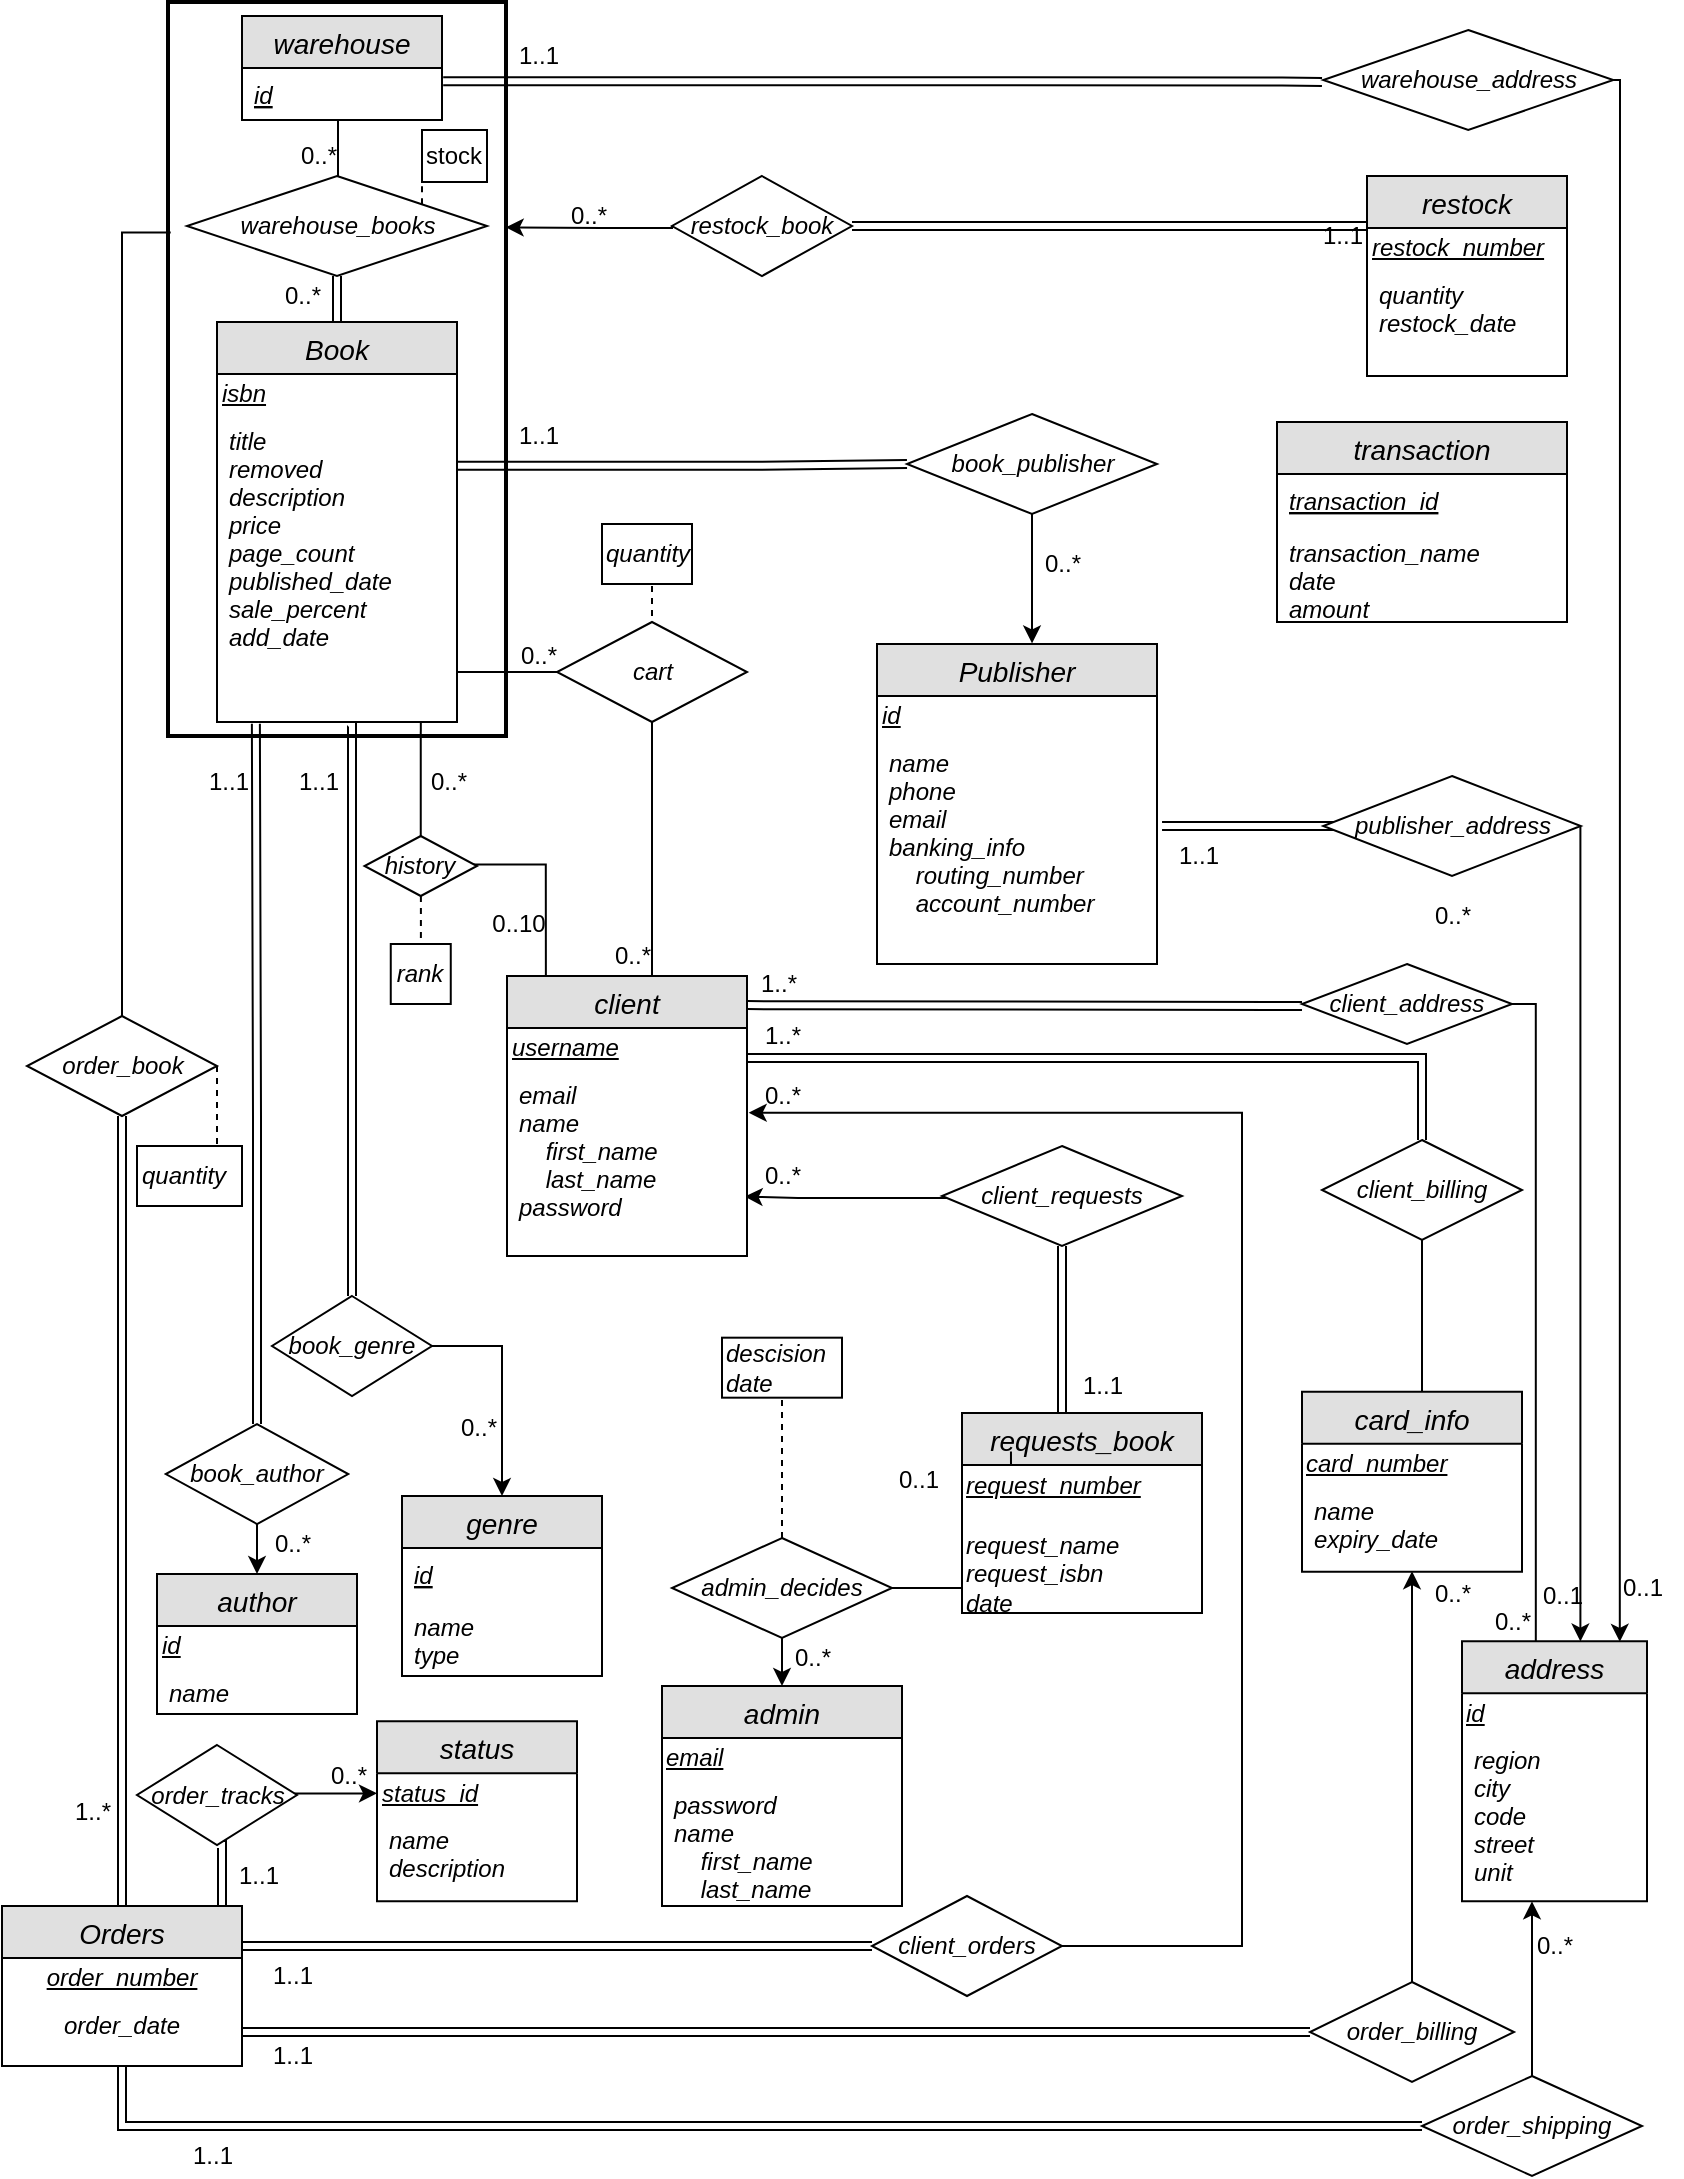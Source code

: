 <mxfile version="12.9.8" type="device"><diagram id="4tEYAnC1mhWH7zsCXLk8" name="Page-1"><mxGraphModel dx="1422" dy="846" grid="1" gridSize="10" guides="1" tooltips="1" connect="1" arrows="1" fold="1" page="1" pageScale="1" pageWidth="850" pageHeight="1100" math="0" shadow="0"><root><mxCell id="0"/><mxCell id="1" parent="0"/><mxCell id="rPPBEJHHaEu0MnuZ7By8-59" style="edgeStyle=orthogonalEdgeStyle;rounded=0;orthogonalLoop=1;jettySize=auto;html=1;entryX=0;entryY=0.5;entryDx=0;entryDy=0;shadow=0;endArrow=None;startArrow=none;startFill=0;exitX=0.998;exitY=0.726;exitDx=0;exitDy=0;exitPerimeter=0;" parent="1" source="v2aKceaVkKOtC62IMyCD-2" target="rPPBEJHHaEu0MnuZ7By8-20" edge="1"><mxGeometry relative="1" as="geometry"><Array as="points"><mxPoint x="237" y="338"/></Array><mxPoint x="370" y="436.667" as="sourcePoint"/></mxGeometry></mxCell><mxCell id="rPPBEJHHaEu0MnuZ7By8-68" style="edgeStyle=orthogonalEdgeStyle;rounded=0;orthogonalLoop=1;jettySize=auto;html=1;entryX=0.5;entryY=1;entryDx=0;entryDy=0;shadow=0;endArrow=none;endFill=0;startArrow=classic;startFill=1;shape=link;" parent="1" source="9rsnlHbPOscB6aK65YCK-6" target="RYP0K-q7R9ULcI_7iNCJ-14" edge="1"><mxGeometry relative="1" as="geometry"/></mxCell><mxCell id="rPPBEJHHaEu0MnuZ7By8-72" style="edgeStyle=orthogonalEdgeStyle;shape=link;rounded=0;orthogonalLoop=1;jettySize=auto;html=1;entryX=0;entryY=0.5;entryDx=0;entryDy=0;shadow=0;endArrow=none;endFill=0;" parent="1" source="9rsnlHbPOscB6aK65YCK-6" target="rPPBEJHHaEu0MnuZ7By8-10" edge="1"><mxGeometry relative="1" as="geometry"><Array as="points"><mxPoint x="70" y="1065"/></Array></mxGeometry></mxCell><mxCell id="Q7mye_ONgrPFWDCa4790-89" style="edgeStyle=orthogonalEdgeStyle;rounded=0;orthogonalLoop=1;jettySize=auto;html=1;entryX=0.5;entryY=1;entryDx=0;entryDy=0;endArrow=none;endFill=0;shape=link;" parent="1" source="9rsnlHbPOscB6aK65YCK-6" target="Q7mye_ONgrPFWDCa4790-88" edge="1"><mxGeometry relative="1" as="geometry"><Array as="points"><mxPoint x="120" y="955"/><mxPoint x="120" y="924"/></Array></mxGeometry></mxCell><mxCell id="lP71h2GVGlOUKlae6ANa-75" style="edgeStyle=orthogonalEdgeStyle;rounded=0;orthogonalLoop=1;jettySize=auto;html=1;endArrow=classic;endFill=1;entryX=0.5;entryY=0;entryDx=0;entryDy=0;exitX=1;exitY=0.5;exitDx=0;exitDy=0;" parent="1" source="9rsnlHbPOscB6aK65YCK-19" target="9rsnlHbPOscB6aK65YCK-10" edge="1"><mxGeometry relative="1" as="geometry"><mxPoint x="165.5" y="469.08" as="targetPoint"/></mxGeometry></mxCell><mxCell id="NMVztkpwi2GRev-6w3ck-94" style="edgeStyle=orthogonalEdgeStyle;shape=link;rounded=0;orthogonalLoop=1;jettySize=auto;html=1;startArrow=none;startFill=0;endArrow=classic;endFill=1;entryX=0.546;entryY=1.002;entryDx=0;entryDy=0;entryPerimeter=0;exitX=0.5;exitY=0;exitDx=0;exitDy=0;" parent="1" source="9rsnlHbPOscB6aK65YCK-19" target="v2aKceaVkKOtC62IMyCD-2" edge="1"><mxGeometry relative="1" as="geometry"><mxPoint x="450" y="660" as="targetPoint"/><Array as="points"><mxPoint x="185" y="363"/></Array></mxGeometry></mxCell><mxCell id="9rsnlHbPOscB6aK65YCK-19" value="&lt;span&gt;book_genre&lt;/span&gt;" style="rhombus;whiteSpace=wrap;html=1;fontStyle=2" parent="1" vertex="1"><mxGeometry x="145" y="650.0" width="80" height="50" as="geometry"/></mxCell><mxCell id="NMVztkpwi2GRev-6w3ck-42" style="edgeStyle=orthogonalEdgeStyle;rounded=0;orthogonalLoop=1;jettySize=auto;html=1;startArrow=none;startFill=0;endArrow=classic;endFill=1;exitX=0.5;exitY=1;exitDx=0;exitDy=0;entryX=0.551;entryY=-0.002;entryDx=0;entryDy=0;entryPerimeter=0;" parent="1" source="RYP0K-q7R9ULcI_7iNCJ-2" target="9rsnlHbPOscB6aK65YCK-12" edge="1"><mxGeometry relative="1" as="geometry"><mxPoint x="1279.768" y="244.907" as="sourcePoint"/><mxPoint x="1100" y="541" as="targetPoint"/><Array as="points"><mxPoint x="525" y="324"/></Array></mxGeometry></mxCell><mxCell id="RYP0K-q7R9ULcI_7iNCJ-2" value="&lt;span&gt;book_publisher&lt;/span&gt;" style="rhombus;whiteSpace=wrap;html=1;fontStyle=2" parent="1" vertex="1"><mxGeometry x="462.5" y="209" width="125" height="50" as="geometry"/></mxCell><mxCell id="NMVztkpwi2GRev-6w3ck-95" style="edgeStyle=orthogonalEdgeStyle;shape=link;rounded=0;orthogonalLoop=1;jettySize=auto;html=1;startArrow=none;startFill=0;endArrow=classic;endFill=1;exitX=0.5;exitY=0;exitDx=0;exitDy=0;entryX=0.162;entryY=1.006;entryDx=0;entryDy=0;entryPerimeter=0;" parent="1" source="RYP0K-q7R9ULcI_7iNCJ-5" target="v2aKceaVkKOtC62IMyCD-2" edge="1"><mxGeometry relative="1" as="geometry"><mxPoint x="137" y="420" as="targetPoint"/><Array as="points"><mxPoint x="137" y="560"/></Array></mxGeometry></mxCell><mxCell id="NMVztkpwi2GRev-6w3ck-96" style="edgeStyle=orthogonalEdgeStyle;rounded=0;orthogonalLoop=1;jettySize=auto;html=1;startArrow=none;startFill=0;endArrow=classic;endFill=1;exitX=0.5;exitY=1;exitDx=0;exitDy=0;" parent="1" source="RYP0K-q7R9ULcI_7iNCJ-5" target="VrsxJqO9G6tDZMLgXtTJ-1" edge="1"><mxGeometry relative="1" as="geometry"/></mxCell><mxCell id="RYP0K-q7R9ULcI_7iNCJ-5" value="&lt;span&gt;book_author&lt;br&gt;&lt;/span&gt;" style="rhombus;whiteSpace=wrap;html=1;fontStyle=2" parent="1" vertex="1"><mxGeometry x="91.88" y="714.01" width="91.25" height="50" as="geometry"/></mxCell><mxCell id="NMVztkpwi2GRev-6w3ck-53" style="edgeStyle=orthogonalEdgeStyle;shape=link;rounded=0;orthogonalLoop=1;jettySize=auto;html=1;startArrow=none;startFill=0;endArrow=none;endFill=0;entryX=1.018;entryY=0.395;entryDx=0;entryDy=0;entryPerimeter=0;" parent="1" target="9rsnlHbPOscB6aK65YCK-13" edge="1"><mxGeometry relative="1" as="geometry"><mxPoint x="1220" y="740" as="targetPoint"/><Array as="points"><mxPoint x="716" y="415"/><mxPoint x="716" y="415"/></Array><mxPoint x="716" y="415" as="sourcePoint"/></mxGeometry></mxCell><mxCell id="w4On6JbtdioA1L4YZITV-21" style="edgeStyle=orthogonalEdgeStyle;rounded=0;orthogonalLoop=1;jettySize=auto;html=1;entryX=0.64;entryY=0.001;entryDx=0;entryDy=0;entryPerimeter=0;" parent="1" source="RYP0K-q7R9ULcI_7iNCJ-12" target="9rsnlHbPOscB6aK65YCK-16" edge="1"><mxGeometry relative="1" as="geometry"><Array as="points"><mxPoint x="799" y="631"/></Array></mxGeometry></mxCell><mxCell id="RYP0K-q7R9ULcI_7iNCJ-12" value="&lt;span&gt;publisher_address&lt;/span&gt;" style="rhombus;whiteSpace=wrap;html=1;fontStyle=2" parent="1" vertex="1"><mxGeometry x="670.63" y="390" width="128.75" height="50" as="geometry"/></mxCell><mxCell id="rPPBEJHHaEu0MnuZ7By8-65" style="edgeStyle=orthogonalEdgeStyle;rounded=0;orthogonalLoop=1;jettySize=auto;html=1;entryX=0;entryY=0.5;entryDx=0;entryDy=0;shadow=0;endArrow=none;endFill=0;dashed=1;exitX=1;exitY=0.5;exitDx=0;exitDy=0;" parent="1" source="RYP0K-q7R9ULcI_7iNCJ-14" target="RYP0K-q7R9ULcI_7iNCJ-17" edge="1"><mxGeometry relative="1" as="geometry"><Array as="points"><mxPoint x="117" y="584"/><mxPoint x="117" y="615"/></Array></mxGeometry></mxCell><mxCell id="lP71h2GVGlOUKlae6ANa-91" style="edgeStyle=orthogonalEdgeStyle;rounded=0;orthogonalLoop=1;jettySize=auto;html=1;startArrow=none;startFill=0;endArrow=none;endFill=0;entryX=0.008;entryY=0.314;entryDx=0;entryDy=0;entryPerimeter=0;" parent="1" source="RYP0K-q7R9ULcI_7iNCJ-14" target="NMVztkpwi2GRev-6w3ck-102" edge="1"><mxGeometry relative="1" as="geometry"><mxPoint x="562" y="165" as="targetPoint"/><Array as="points"><mxPoint x="70" y="118"/></Array></mxGeometry></mxCell><mxCell id="RYP0K-q7R9ULcI_7iNCJ-14" value="order_book" style="rhombus;whiteSpace=wrap;html=1;fontStyle=2" parent="1" vertex="1"><mxGeometry x="22.5" y="510" width="95" height="50" as="geometry"/></mxCell><mxCell id="RYP0K-q7R9ULcI_7iNCJ-17" value="&lt;i&gt;quantity&lt;/i&gt;" style="rounded=0;whiteSpace=wrap;html=1;align=left;" parent="1" vertex="1"><mxGeometry x="77.5" y="575" width="52.5" height="30" as="geometry"/></mxCell><mxCell id="NMVztkpwi2GRev-6w3ck-77" style="edgeStyle=orthogonalEdgeStyle;rounded=0;orthogonalLoop=1;jettySize=auto;html=1;startArrow=none;startFill=0;endArrow=classic;endFill=1;exitX=1;exitY=0.5;exitDx=0;exitDy=0;entryX=1.007;entryY=0.238;entryDx=0;entryDy=0;entryPerimeter=0;" parent="1" source="RYP0K-q7R9ULcI_7iNCJ-19" target="9rsnlHbPOscB6aK65YCK-2" edge="1"><mxGeometry relative="1" as="geometry"><mxPoint x="820" y="950" as="targetPoint"/><Array as="points"><mxPoint x="630" y="975"/><mxPoint x="630" y="558"/></Array></mxGeometry></mxCell><mxCell id="RYP0K-q7R9ULcI_7iNCJ-19" value="client_orders" style="rhombus;whiteSpace=wrap;html=1;fontStyle=2" parent="1" vertex="1"><mxGeometry x="445" y="950" width="95" height="50" as="geometry"/></mxCell><mxCell id="NMVztkpwi2GRev-6w3ck-17" style="edgeStyle=orthogonalEdgeStyle;rounded=0;orthogonalLoop=1;jettySize=auto;html=1;startArrow=none;startFill=0;endArrow=none;endFill=0;" parent="1" source="RYP0K-q7R9ULcI_7iNCJ-36" target="lP71h2GVGlOUKlae6ANa-103" edge="1"><mxGeometry relative="1" as="geometry"><Array as="points"><mxPoint x="720" y="677"/><mxPoint x="720" y="677"/></Array></mxGeometry></mxCell><mxCell id="NMVztkpwi2GRev-6w3ck-71" style="edgeStyle=orthogonalEdgeStyle;shape=link;rounded=0;orthogonalLoop=1;jettySize=auto;html=1;startArrow=classic;startFill=1;endArrow=none;endFill=0;entryX=1;entryY=0.75;entryDx=0;entryDy=0;exitX=0.5;exitY=0;exitDx=0;exitDy=0;" parent="1" source="RYP0K-q7R9ULcI_7iNCJ-36" target="NMVztkpwi2GRev-6w3ck-10" edge="1"><mxGeometry relative="1" as="geometry"><mxPoint x="690" y="540" as="targetPoint"/><Array as="points"><mxPoint x="720" y="531"/></Array></mxGeometry></mxCell><mxCell id="RYP0K-q7R9ULcI_7iNCJ-36" value="client_billing" style="rhombus;whiteSpace=wrap;html=1;fontStyle=2" parent="1" vertex="1"><mxGeometry x="670" y="572" width="100" height="50" as="geometry"/></mxCell><mxCell id="NMVztkpwi2GRev-6w3ck-70" style="edgeStyle=orthogonalEdgeStyle;rounded=0;orthogonalLoop=1;jettySize=auto;html=1;entryX=1;entryY=0.104;entryDx=0;entryDy=0;startArrow=classic;startFill=1;endArrow=none;endFill=0;shape=link;entryPerimeter=0;" parent="1" target="9rsnlHbPOscB6aK65YCK-1" edge="1"><mxGeometry relative="1" as="geometry"><mxPoint x="900" y="763.67" as="targetPoint"/><mxPoint x="660" y="505" as="sourcePoint"/><Array as="points"><mxPoint x="660" y="505"/></Array></mxGeometry></mxCell><mxCell id="RYP0K-q7R9ULcI_7iNCJ-46" value="client_address" style="rhombus;whiteSpace=wrap;html=1;fontStyle=2" parent="1" vertex="1"><mxGeometry x="660" y="484" width="105" height="40" as="geometry"/></mxCell><mxCell id="NMVztkpwi2GRev-6w3ck-19" style="edgeStyle=orthogonalEdgeStyle;rounded=0;orthogonalLoop=1;jettySize=auto;html=1;entryX=0.5;entryY=0.995;entryDx=0;entryDy=0;entryPerimeter=0;startArrow=none;startFill=0;endArrow=classic;endFill=1;" parent="1" source="rPPBEJHHaEu0MnuZ7By8-5" target="lP71h2GVGlOUKlae6ANa-105" edge="1"><mxGeometry relative="1" as="geometry"><Array as="points"><mxPoint x="715" y="992"/></Array></mxGeometry></mxCell><mxCell id="rPPBEJHHaEu0MnuZ7By8-5" value="order_billing" style="rhombus;whiteSpace=wrap;html=1;fontStyle=2" parent="1" vertex="1"><mxGeometry x="664" y="993" width="102" height="50" as="geometry"/></mxCell><mxCell id="rPPBEJHHaEu0MnuZ7By8-75" style="edgeStyle=orthogonalEdgeStyle;rounded=0;orthogonalLoop=1;jettySize=auto;html=1;shadow=0;endArrow=classic;endFill=1;exitX=0.5;exitY=0;exitDx=0;exitDy=0;" parent="1" source="rPPBEJHHaEu0MnuZ7By8-10" target="9rsnlHbPOscB6aK65YCK-17" edge="1"><mxGeometry relative="1" as="geometry"><Array as="points"><mxPoint x="775" y="960"/><mxPoint x="775" y="960"/></Array></mxGeometry></mxCell><mxCell id="rPPBEJHHaEu0MnuZ7By8-10" value="order_shipping" style="rhombus;whiteSpace=wrap;html=1;fontStyle=2" parent="1" vertex="1"><mxGeometry x="720" y="1040" width="110" height="50" as="geometry"/></mxCell><mxCell id="rPPBEJHHaEu0MnuZ7By8-60" style="edgeStyle=orthogonalEdgeStyle;rounded=0;orthogonalLoop=1;jettySize=auto;html=1;shadow=0;endArrow=None;dashed=1;exitX=0.96;exitY=0.506;exitDx=0;exitDy=0;exitPerimeter=0;" parent="1" source="rPPBEJHHaEu0MnuZ7By8-20" target="rPPBEJHHaEu0MnuZ7By8-22" edge="1"><mxGeometry relative="1" as="geometry"><mxPoint x="650.5" y="346" as="targetPoint"/><Array as="points"><mxPoint x="335" y="338"/></Array></mxGeometry></mxCell><mxCell id="rPPBEJHHaEu0MnuZ7By8-61" style="edgeStyle=orthogonalEdgeStyle;rounded=0;orthogonalLoop=1;jettySize=auto;html=1;shadow=0;endArrow=none;endFill=0;exitX=0.5;exitY=0;exitDx=0;exitDy=0;entryX=0.5;entryY=0;entryDx=0;entryDy=0;" parent="1" source="rPPBEJHHaEu0MnuZ7By8-20" target="9rsnlHbPOscB6aK65YCK-1" edge="1"><mxGeometry relative="1" as="geometry"><mxPoint x="490" y="530" as="targetPoint"/><Array as="points"><mxPoint x="335" y="490"/></Array></mxGeometry></mxCell><mxCell id="rPPBEJHHaEu0MnuZ7By8-20" value="cart" style="rhombus;whiteSpace=wrap;html=1;fontStyle=2" parent="1" vertex="1"><mxGeometry x="287.5" y="313" width="95" height="50" as="geometry"/></mxCell><mxCell id="rPPBEJHHaEu0MnuZ7By8-22" value="&lt;i&gt;quantity&lt;/i&gt;" style="rounded=0;whiteSpace=wrap;html=1;align=left;" parent="1" vertex="1"><mxGeometry x="310" y="264" width="45" height="30" as="geometry"/></mxCell><mxCell id="rPPBEJHHaEu0MnuZ7By8-42" style="edgeStyle=orthogonalEdgeStyle;rounded=0;orthogonalLoop=1;jettySize=auto;html=1;shadow=0;shape=link;exitX=1.004;exitY=0.168;exitDx=0;exitDy=0;exitPerimeter=0;entryX=0;entryY=0.5;entryDx=0;entryDy=0;" parent="1" source="v2aKceaVkKOtC62IMyCD-2" target="RYP0K-q7R9ULcI_7iNCJ-2" edge="1"><mxGeometry relative="1" as="geometry"><Array as="points"><mxPoint x="386" y="235"/></Array><mxPoint x="720" y="300" as="sourcePoint"/><mxPoint x="523" y="250" as="targetPoint"/></mxGeometry></mxCell><mxCell id="rPPBEJHHaEu0MnuZ7By8-58" style="edgeStyle=orthogonalEdgeStyle;rounded=0;orthogonalLoop=1;jettySize=auto;html=1;entryX=1;entryY=0.5;entryDx=0;entryDy=0;shadow=0;endArrow=none;endFill=0;startArrow=none;startFill=0;exitX=0.399;exitY=0.006;exitDx=0;exitDy=0;exitPerimeter=0;" parent="1" source="9rsnlHbPOscB6aK65YCK-16" target="RYP0K-q7R9ULcI_7iNCJ-46" edge="1"><mxGeometry relative="1" as="geometry"><Array as="points"><mxPoint x="777" y="504"/></Array><mxPoint x="1310" y="820" as="sourcePoint"/></mxGeometry></mxCell><mxCell id="rPPBEJHHaEu0MnuZ7By8-70" style="edgeStyle=orthogonalEdgeStyle;shape=link;rounded=0;orthogonalLoop=1;jettySize=auto;html=1;entryX=0;entryY=0.5;entryDx=0;entryDy=0;shadow=0;endArrow=none;endFill=0;exitX=1;exitY=0.25;exitDx=0;exitDy=0;" parent="1" source="9rsnlHbPOscB6aK65YCK-6" target="RYP0K-q7R9ULcI_7iNCJ-19" edge="1"><mxGeometry relative="1" as="geometry"><Array as="points"/></mxGeometry></mxCell><mxCell id="Q7mye_ONgrPFWDCa4790-66" style="edgeStyle=orthogonalEdgeStyle;rounded=0;orthogonalLoop=1;jettySize=auto;html=1;endArrow=none;endFill=0;shape=link;entryX=0.5;entryY=0;entryDx=0;entryDy=0;" parent="1" source="Q7mye_ONgrPFWDCa4790-12" target="v2aKceaVkKOtC62IMyCD-1" edge="1"><mxGeometry relative="1" as="geometry"><mxPoint x="557.5" y="423" as="targetPoint"/></mxGeometry></mxCell><mxCell id="lP71h2GVGlOUKlae6ANa-136" style="edgeStyle=elbowEdgeStyle;rounded=0;orthogonalLoop=1;jettySize=auto;elbow=vertical;html=1;startArrow=none;startFill=0;endArrow=none;endFill=0;strokeColor=#000000;dashed=1;" parent="1" source="Q7mye_ONgrPFWDCa4790-12" target="Q7mye_ONgrPFWDCa4790-51" edge="1"><mxGeometry relative="1" as="geometry"><Array as="points"><mxPoint x="236" y="110"/></Array></mxGeometry></mxCell><mxCell id="NMVztkpwi2GRev-6w3ck-27" style="edgeStyle=orthogonalEdgeStyle;rounded=0;orthogonalLoop=1;jettySize=auto;html=1;startArrow=none;startFill=0;endArrow=none;endFill=0;" parent="1" source="Q7mye_ONgrPFWDCa4790-12" edge="1"><mxGeometry relative="1" as="geometry"><mxPoint x="178" y="80" as="targetPoint"/><Array as="points"><mxPoint x="178" y="50"/></Array></mxGeometry></mxCell><mxCell id="Q7mye_ONgrPFWDCa4790-12" value="&lt;span&gt;warehouse_books&lt;br&gt;&lt;/span&gt;" style="rhombus;whiteSpace=wrap;html=1;fontStyle=2" parent="1" vertex="1"><mxGeometry x="102.5" y="90" width="150" height="50" as="geometry"/></mxCell><mxCell id="Q7mye_ONgrPFWDCa4790-33" value="warehouse_address" style="rhombus;whiteSpace=wrap;html=1;fontStyle=2" parent="1" vertex="1"><mxGeometry x="670.63" y="17" width="145" height="50" as="geometry"/></mxCell><mxCell id="Q7mye_ONgrPFWDCa4790-62" style="edgeStyle=orthogonalEdgeStyle;rounded=0;orthogonalLoop=1;jettySize=auto;html=1;entryX=1;entryY=0.5;entryDx=0;entryDy=0;endArrow=classic;endFill=1;shape=link;exitX=1;exitY=0.5;exitDx=0;exitDy=0;" parent="1" edge="1"><mxGeometry relative="1" as="geometry"><mxPoint x="1380" y="-454" as="sourcePoint"/><Array as="points"><mxPoint x="1560" y="-454"/><mxPoint x="1560" y="-65"/></Array></mxGeometry></mxCell><mxCell id="Q7mye_ONgrPFWDCa4790-51" value="stock" style="rounded=0;whiteSpace=wrap;html=1;align=left;" parent="1" vertex="1"><mxGeometry x="220" y="67" width="32.5" height="26" as="geometry"/></mxCell><mxCell id="Q7mye_ONgrPFWDCa4790-90" style="edgeStyle=orthogonalEdgeStyle;rounded=0;orthogonalLoop=1;jettySize=auto;html=1;entryX=0;entryY=0.5;entryDx=0;entryDy=0;endArrow=classic;endFill=1;" parent="1" source="Q7mye_ONgrPFWDCa4790-88" target="Q7mye_ONgrPFWDCa4790-86" edge="1"><mxGeometry relative="1" as="geometry"><Array as="points"><mxPoint x="190" y="899"/></Array></mxGeometry></mxCell><mxCell id="Q7mye_ONgrPFWDCa4790-88" value="order_tracks" style="rhombus;whiteSpace=wrap;html=1;fontStyle=2" parent="1" vertex="1"><mxGeometry x="77.5" y="874.5" width="80" height="50" as="geometry"/></mxCell><mxCell id="NMVztkpwi2GRev-6w3ck-103" style="edgeStyle=orthogonalEdgeStyle;rounded=0;orthogonalLoop=1;jettySize=auto;html=1;entryX=0.999;entryY=0.307;entryDx=0;entryDy=0;entryPerimeter=0;startArrow=none;startFill=0;endArrow=classic;endFill=1;exitX=0;exitY=0.5;exitDx=0;exitDy=0;" parent="1" source="lP71h2GVGlOUKlae6ANa-64" target="NMVztkpwi2GRev-6w3ck-102" edge="1"><mxGeometry relative="1" as="geometry"><mxPoint x="790" y="150" as="sourcePoint"/><Array as="points"><mxPoint x="345" y="116"/><mxPoint x="310" y="116"/></Array></mxGeometry></mxCell><mxCell id="NMVztkpwi2GRev-6w3ck-104" style="edgeStyle=orthogonalEdgeStyle;rounded=0;orthogonalLoop=1;jettySize=auto;html=1;startArrow=none;startFill=0;endArrow=none;endFill=0;shape=link;exitX=1;exitY=0.5;exitDx=0;exitDy=0;" parent="1" source="lP71h2GVGlOUKlae6ANa-64" target="lP71h2GVGlOUKlae6ANa-66" edge="1"><mxGeometry relative="1" as="geometry"><Array as="points"><mxPoint x="742" y="115"/></Array></mxGeometry></mxCell><mxCell id="lP71h2GVGlOUKlae6ANa-64" value="restock_book" style="rhombus;whiteSpace=wrap;html=1;fontStyle=2" parent="1" vertex="1"><mxGeometry x="345" y="90" width="90" height="50" as="geometry"/></mxCell><mxCell id="9rsnlHbPOscB6aK65YCK-6" value="Orders" style="swimlane;fontStyle=2;childLayout=stackLayout;horizontal=1;startSize=26;fillColor=#e0e0e0;horizontalStack=0;resizeParent=1;resizeParentMax=0;resizeLast=0;collapsible=1;marginBottom=0;swimlaneFillColor=#ffffff;align=center;fontSize=14;" parent="1" vertex="1"><mxGeometry x="10" y="955" width="120" height="80" as="geometry"/></mxCell><mxCell id="RYP0K-q7R9ULcI_7iNCJ-29" value="&lt;br style=&quot;padding: 0px ; margin: 0px&quot;&gt;&lt;u&gt;&lt;i&gt;order_number&lt;/i&gt;&lt;/u&gt;&lt;div style=&quot;padding: 0px ; margin: 0px&quot;&gt;&lt;br style=&quot;padding: 0px ; margin: 0px ; font-style: italic ; white-space: nowrap&quot;&gt;&lt;/div&gt;" style="text;html=1;strokeColor=none;fillColor=none;align=center;verticalAlign=middle;whiteSpace=wrap;rounded=0;" parent="9rsnlHbPOscB6aK65YCK-6" vertex="1"><mxGeometry y="26" width="120" height="20" as="geometry"/></mxCell><mxCell id="9rsnlHbPOscB6aK65YCK-7" value="order_date" style="text;strokeColor=none;fillColor=none;spacingLeft=4;spacingRight=4;overflow=hidden;rotatable=0;points=[[0,0.5],[1,0.5]];portConstraint=eastwest;fontSize=12;fontStyle=2;align=center;" parent="9rsnlHbPOscB6aK65YCK-6" vertex="1"><mxGeometry y="46" width="120" height="34" as="geometry"/></mxCell><mxCell id="lP71h2GVGlOUKlae6ANa-124" style="edgeStyle=orthogonalEdgeStyle;rounded=0;orthogonalLoop=1;jettySize=auto;html=1;entryX=0.5;entryY=1;entryDx=0;entryDy=0;startArrow=none;startFill=0;endArrow=block;endFill=0;strokeColor=#000000;shape=link;" parent="1" target="lP71h2GVGlOUKlae6ANa-123" edge="1"><mxGeometry relative="1" as="geometry"><mxPoint x="540" y="709" as="sourcePoint"/><Array as="points"><mxPoint x="540" y="709"/></Array></mxGeometry></mxCell><mxCell id="lP71h2GVGlOUKlae6ANa-127" style="edgeStyle=orthogonalEdgeStyle;rounded=0;orthogonalLoop=1;jettySize=auto;html=1;entryX=1;entryY=0.5;entryDx=0;entryDy=0;startArrow=none;startFill=0;endArrow=none;endFill=0;strokeColor=#000000;exitX=0;exitY=0.25;exitDx=0;exitDy=0;" parent="1" source="lP71h2GVGlOUKlae6ANa-125" target="lP71h2GVGlOUKlae6ANa-126" edge="1"><mxGeometry relative="1" as="geometry"><Array as="points"><mxPoint x="530" y="757.5"/></Array></mxGeometry></mxCell><mxCell id="NMVztkpwi2GRev-6w3ck-72" style="edgeStyle=orthogonalEdgeStyle;rounded=0;orthogonalLoop=1;jettySize=auto;html=1;startArrow=none;startFill=0;endArrow=classic;endFill=1;entryX=0.99;entryY=0.684;entryDx=0;entryDy=0;entryPerimeter=0;" parent="1" source="lP71h2GVGlOUKlae6ANa-123" target="9rsnlHbPOscB6aK65YCK-2" edge="1"><mxGeometry relative="1" as="geometry"><Array as="points"><mxPoint x="408" y="601"/><mxPoint x="402" y="601"/></Array></mxGeometry></mxCell><mxCell id="lP71h2GVGlOUKlae6ANa-123" value="client_requests" style="rhombus;whiteSpace=wrap;html=1;fontStyle=2" parent="1" vertex="1"><mxGeometry x="480" y="575.0" width="120" height="50" as="geometry"/></mxCell><mxCell id="NMVztkpwi2GRev-6w3ck-87" style="edgeStyle=orthogonalEdgeStyle;rounded=0;orthogonalLoop=1;jettySize=auto;html=1;entryX=0.5;entryY=0;entryDx=0;entryDy=0;startArrow=none;startFill=0;endArrow=classic;endFill=1;exitX=0.5;exitY=1;exitDx=0;exitDy=0;" parent="1" source="lP71h2GVGlOUKlae6ANa-126" target="9rsnlHbPOscB6aK65YCK-3" edge="1"><mxGeometry relative="1" as="geometry"><Array as="points"><mxPoint x="400" y="830"/><mxPoint x="400" y="830"/></Array></mxGeometry></mxCell><mxCell id="IiSxk1Unz0Bt4KHwH3HY-20" style="edgeStyle=orthogonalEdgeStyle;rounded=0;orthogonalLoop=1;jettySize=auto;html=1;entryX=0.5;entryY=1;entryDx=0;entryDy=0;startArrow=none;startFill=0;endArrow=none;endFill=0;dashed=1;" parent="1" source="lP71h2GVGlOUKlae6ANa-126" target="grj-mW5nKAAnC-kiWJz0-1" edge="1"><mxGeometry relative="1" as="geometry"/></mxCell><mxCell id="lP71h2GVGlOUKlae6ANa-126" value="admin_decides" style="rhombus;whiteSpace=wrap;html=1;fontStyle=2" parent="1" vertex="1"><mxGeometry x="345" y="771" width="110" height="50" as="geometry"/></mxCell><mxCell id="NMVztkpwi2GRev-6w3ck-21" style="edgeStyle=orthogonalEdgeStyle;rounded=0;orthogonalLoop=1;jettySize=auto;html=1;startArrow=none;startFill=0;endArrow=classic;endFill=1;shape=link;entryX=0;entryY=0.5;entryDx=0;entryDy=0;" parent="1" source="9rsnlHbPOscB6aK65YCK-7" target="rPPBEJHHaEu0MnuZ7By8-5" edge="1"><mxGeometry relative="1" as="geometry"><Array as="points"/></mxGeometry></mxCell><mxCell id="NMVztkpwi2GRev-6w3ck-54" style="edgeStyle=orthogonalEdgeStyle;rounded=0;orthogonalLoop=1;jettySize=auto;html=1;entryX=1;entryY=0.5;entryDx=0;entryDy=0;startArrow=classic;startFill=1;endArrow=none;endFill=0;exitX=0.853;exitY=0.002;exitDx=0;exitDy=0;exitPerimeter=0;" parent="1" source="9rsnlHbPOscB6aK65YCK-16" target="Q7mye_ONgrPFWDCa4790-33" edge="1"><mxGeometry relative="1" as="geometry"><Array as="points"><mxPoint x="819" y="821"/><mxPoint x="819" y="269"/></Array><mxPoint x="940" y="800" as="sourcePoint"/></mxGeometry></mxCell><mxCell id="NMVztkpwi2GRev-6w3ck-93" style="edgeStyle=orthogonalEdgeStyle;rounded=0;orthogonalLoop=1;jettySize=auto;html=1;startArrow=none;startFill=0;endArrow=classic;endFill=1;shape=link;exitX=1.006;exitY=0.256;exitDx=0;exitDy=0;exitPerimeter=0;" parent="1" source="Q7mye_ONgrPFWDCa4790-5" edge="1"><mxGeometry relative="1" as="geometry"><Array as="points"><mxPoint x="650" y="43"/></Array><mxPoint x="770" y="80" as="sourcePoint"/><mxPoint x="670" y="43" as="targetPoint"/></mxGeometry></mxCell><mxCell id="grj-mW5nKAAnC-kiWJz0-1" value="&lt;i&gt;descision&lt;br&gt;date&lt;br&gt;&lt;/i&gt;" style="rounded=0;whiteSpace=wrap;html=1;align=left;" parent="1" vertex="1"><mxGeometry x="370" y="670.84" width="60" height="30" as="geometry"/></mxCell><mxCell id="9j8zhI7-3z2AtR_QhLwV-2" style="edgeStyle=orthogonalEdgeStyle;rounded=0;orthogonalLoop=1;jettySize=auto;html=1;shadow=0;endArrow=none;endFill=0;exitX=0.5;exitY=0;exitDx=0;exitDy=0;" parent="1" source="9j8zhI7-3z2AtR_QhLwV-3" edge="1"><mxGeometry relative="1" as="geometry"><mxPoint x="220" y="351" as="targetPoint"/><Array as="points"><mxPoint x="219" y="351"/><mxPoint x="220" y="351"/></Array><mxPoint x="647.5" y="201" as="sourcePoint"/></mxGeometry></mxCell><mxCell id="9j8zhI7-3z2AtR_QhLwV-7" style="edgeStyle=orthogonalEdgeStyle;rounded=0;orthogonalLoop=1;jettySize=auto;html=1;dashed=1;endArrow=none;endFill=0;" parent="1" source="9j8zhI7-3z2AtR_QhLwV-3" target="9j8zhI7-3z2AtR_QhLwV-4" edge="1"><mxGeometry relative="1" as="geometry"/></mxCell><mxCell id="9j8zhI7-3z2AtR_QhLwV-8" style="edgeStyle=orthogonalEdgeStyle;rounded=0;orthogonalLoop=1;jettySize=auto;html=1;endArrow=none;endFill=0;exitX=0.954;exitY=0.473;exitDx=0;exitDy=0;entryX=0.162;entryY=-0.003;entryDx=0;entryDy=0;entryPerimeter=0;exitPerimeter=0;" parent="1" source="9j8zhI7-3z2AtR_QhLwV-3" target="9rsnlHbPOscB6aK65YCK-1" edge="1"><mxGeometry relative="1" as="geometry"><mxPoint x="367.5" y="421" as="targetPoint"/><Array as="points"><mxPoint x="282" y="434"/></Array><mxPoint x="607.5" y="271" as="sourcePoint"/></mxGeometry></mxCell><mxCell id="9j8zhI7-3z2AtR_QhLwV-3" value="history" style="rhombus;whiteSpace=wrap;html=1;fontStyle=2" parent="1" vertex="1"><mxGeometry x="191.25" y="420" width="56.25" height="30" as="geometry"/></mxCell><mxCell id="9j8zhI7-3z2AtR_QhLwV-4" value="&lt;i&gt;rank&lt;/i&gt;" style="rounded=0;whiteSpace=wrap;html=1;align=center;" parent="1" vertex="1"><mxGeometry x="204.38" y="474" width="30" height="30" as="geometry"/></mxCell><mxCell id="IiSxk1Unz0Bt4KHwH3HY-6" value="1..*" style="text;html=1;align=center;verticalAlign=middle;resizable=0;points=[];autosize=1;" parent="1" vertex="1"><mxGeometry x="40" y="897.67" width="30" height="20" as="geometry"/></mxCell><mxCell id="IiSxk1Unz0Bt4KHwH3HY-7" value="0..*" style="text;html=1;align=center;verticalAlign=middle;resizable=0;points=[];autosize=1;" parent="1" vertex="1"><mxGeometry x="153.13" y="70.0" width="30" height="20" as="geometry"/></mxCell><mxCell id="IiSxk1Unz0Bt4KHwH3HY-8" value="1..1" style="text;html=1;align=center;verticalAlign=middle;resizable=0;points=[];autosize=1;" parent="1" vertex="1"><mxGeometry x="102.5" y="383.0" width="40" height="20" as="geometry"/></mxCell><mxCell id="IiSxk1Unz0Bt4KHwH3HY-9" value="1..1" style="text;html=1;align=center;verticalAlign=middle;resizable=0;points=[];autosize=1;" parent="1" vertex="1"><mxGeometry x="148.13" y="383.0" width="40" height="20" as="geometry"/></mxCell><mxCell id="IiSxk1Unz0Bt4KHwH3HY-10" value="1..1" style="text;html=1;align=center;verticalAlign=middle;resizable=0;points=[];autosize=1;" parent="1" vertex="1"><mxGeometry x="257.5" y="210.0" width="40" height="20" as="geometry"/></mxCell><mxCell id="IiSxk1Unz0Bt4KHwH3HY-12" value="1..1" style="text;html=1;align=center;verticalAlign=middle;resizable=0;points=[];autosize=1;" parent="1" vertex="1"><mxGeometry x="587.5" y="420.0" width="40" height="20" as="geometry"/></mxCell><mxCell id="IiSxk1Unz0Bt4KHwH3HY-13" value="1..1" style="text;html=1;align=center;verticalAlign=middle;resizable=0;points=[];autosize=1;" parent="1" vertex="1"><mxGeometry x="660" y="110.0" width="40" height="20" as="geometry"/></mxCell><mxCell id="IiSxk1Unz0Bt4KHwH3HY-14" value="1..1" style="text;html=1;align=center;verticalAlign=middle;resizable=0;points=[];autosize=1;" parent="1" vertex="1"><mxGeometry x="95" y="1070" width="40" height="20" as="geometry"/></mxCell><mxCell id="IiSxk1Unz0Bt4KHwH3HY-15" value="1..1" style="text;html=1;align=center;verticalAlign=middle;resizable=0;points=[];autosize=1;" parent="1" vertex="1"><mxGeometry x="135" y="1020" width="40" height="20" as="geometry"/></mxCell><mxCell id="IiSxk1Unz0Bt4KHwH3HY-16" value="1..1" style="text;html=1;align=center;verticalAlign=middle;resizable=0;points=[];autosize=1;" parent="1" vertex="1"><mxGeometry x="135" y="980" width="40" height="20" as="geometry"/></mxCell><mxCell id="IiSxk1Unz0Bt4KHwH3HY-17" value="1..1" style="text;html=1;align=center;verticalAlign=middle;resizable=0;points=[];autosize=1;" parent="1" vertex="1"><mxGeometry x="117.5" y="930" width="40" height="20" as="geometry"/></mxCell><mxCell id="IiSxk1Unz0Bt4KHwH3HY-19" value="1..1" style="text;html=1;align=center;verticalAlign=middle;resizable=0;points=[];autosize=1;" parent="1" vertex="1"><mxGeometry x="540" y="685" width="40" height="20" as="geometry"/></mxCell><mxCell id="IiSxk1Unz0Bt4KHwH3HY-23" value="1..*" style="text;html=1;align=center;verticalAlign=middle;resizable=0;points=[];autosize=1;" parent="1" vertex="1"><mxGeometry x="385" y="510.0" width="30" height="20" as="geometry"/></mxCell><mxCell id="IiSxk1Unz0Bt4KHwH3HY-24" value="1..*" style="text;html=1;align=center;verticalAlign=middle;resizable=0;points=[];autosize=1;" parent="1" vertex="1"><mxGeometry x="382.5" y="484.0" width="30" height="20" as="geometry"/></mxCell><mxCell id="IiSxk1Unz0Bt4KHwH3HY-25" value="1..1" style="text;html=1;align=center;verticalAlign=middle;resizable=0;points=[];autosize=1;" parent="1" vertex="1"><mxGeometry x="257.5" y="20.0" width="40" height="20" as="geometry"/></mxCell><mxCell id="IiSxk1Unz0Bt4KHwH3HY-26" value="0..*" style="text;html=1;align=center;verticalAlign=middle;resizable=0;points=[];autosize=1;" parent="1" vertex="1"><mxGeometry x="140" y="764.01" width="30" height="20" as="geometry"/></mxCell><mxCell id="IiSxk1Unz0Bt4KHwH3HY-27" value="0..*" style="text;html=1;align=center;verticalAlign=middle;resizable=0;points=[];autosize=1;" parent="1" vertex="1"><mxGeometry x="232.5" y="706.34" width="30" height="20" as="geometry"/></mxCell><mxCell id="IiSxk1Unz0Bt4KHwH3HY-28" value="0..*" style="text;html=1;align=center;verticalAlign=middle;resizable=0;points=[];autosize=1;" parent="1" vertex="1"><mxGeometry x="525" y="274.0" width="30" height="20" as="geometry"/></mxCell><mxCell id="IiSxk1Unz0Bt4KHwH3HY-29" value="0..*" style="text;html=1;align=center;verticalAlign=middle;resizable=0;points=[];autosize=1;" parent="1" vertex="1"><mxGeometry x="217.5" y="383.0" width="30" height="20" as="geometry"/></mxCell><mxCell id="IiSxk1Unz0Bt4KHwH3HY-30" value="0..*" style="text;html=1;align=center;verticalAlign=middle;resizable=0;points=[];autosize=1;" parent="1" vertex="1"><mxGeometry x="385" y="540.0" width="30" height="20" as="geometry"/></mxCell><mxCell id="IiSxk1Unz0Bt4KHwH3HY-31" value="0..*" style="text;html=1;align=center;verticalAlign=middle;resizable=0;points=[];autosize=1;" parent="1" vertex="1"><mxGeometry x="771.25" y="965.0" width="30" height="20" as="geometry"/></mxCell><mxCell id="IiSxk1Unz0Bt4KHwH3HY-32" value="0..1" style="text;html=1;align=center;verticalAlign=middle;resizable=0;points=[];autosize=1;" parent="1" vertex="1"><mxGeometry x="810" y="786.0" width="40" height="20" as="geometry"/></mxCell><mxCell id="IiSxk1Unz0Bt4KHwH3HY-33" value="0..*" style="text;html=1;align=center;verticalAlign=middle;resizable=0;points=[];autosize=1;" parent="1" vertex="1"><mxGeometry x="750" y="802.67" width="30" height="20" as="geometry"/></mxCell><mxCell id="IiSxk1Unz0Bt4KHwH3HY-34" value="0..*" style="text;html=1;align=center;verticalAlign=middle;resizable=0;points=[];autosize=1;" parent="1" vertex="1"><mxGeometry x="720" y="450.0" width="30" height="20" as="geometry"/></mxCell><mxCell id="IiSxk1Unz0Bt4KHwH3HY-35" value="0..1" style="text;html=1;align=center;verticalAlign=middle;resizable=0;points=[];autosize=1;" parent="1" vertex="1"><mxGeometry x="770" y="790.0" width="40" height="20" as="geometry"/></mxCell><mxCell id="IiSxk1Unz0Bt4KHwH3HY-37" value="0..*" style="text;html=1;align=center;verticalAlign=middle;resizable=0;points=[];autosize=1;" parent="1" vertex="1"><mxGeometry x="310" y="470.0" width="30" height="20" as="geometry"/></mxCell><mxCell id="IiSxk1Unz0Bt4KHwH3HY-38" value="0..10" style="text;html=1;align=center;verticalAlign=middle;resizable=0;points=[];autosize=1;" parent="1" vertex="1"><mxGeometry x="247.5" y="454.0" width="40" height="20" as="geometry"/></mxCell><mxCell id="IiSxk1Unz0Bt4KHwH3HY-40" value="0..1" style="text;html=1;align=center;verticalAlign=middle;resizable=0;points=[];autosize=1;" parent="1" vertex="1"><mxGeometry x="447.5" y="732.17" width="40" height="20" as="geometry"/></mxCell><mxCell id="IiSxk1Unz0Bt4KHwH3HY-41" value="0..*" style="text;html=1;align=center;verticalAlign=middle;resizable=0;points=[];autosize=1;" parent="1" vertex="1"><mxGeometry x="385" y="580.0" width="30" height="20" as="geometry"/></mxCell><mxCell id="IiSxk1Unz0Bt4KHwH3HY-42" value="0..*" style="text;html=1;align=center;verticalAlign=middle;resizable=0;points=[];autosize=1;" parent="1" vertex="1"><mxGeometry x="167.5" y="880.0" width="30" height="20" as="geometry"/></mxCell><mxCell id="IiSxk1Unz0Bt4KHwH3HY-45" value="0..*" style="text;html=1;align=center;verticalAlign=middle;resizable=0;points=[];autosize=1;" parent="1" vertex="1"><mxGeometry x="145" y="140.0" width="30" height="20" as="geometry"/></mxCell><mxCell id="IiSxk1Unz0Bt4KHwH3HY-46" value="0..*" style="text;html=1;align=center;verticalAlign=middle;resizable=0;points=[];autosize=1;" parent="1" vertex="1"><mxGeometry x="262.5" y="320.0" width="30" height="20" as="geometry"/></mxCell><mxCell id="IiSxk1Unz0Bt4KHwH3HY-48" value="0..*" style="text;html=1;align=center;verticalAlign=middle;resizable=0;points=[];autosize=1;" parent="1" vertex="1"><mxGeometry x="720" y="789.01" width="30" height="20" as="geometry"/></mxCell><mxCell id="mhH6hd7YKcHcsbS_YMiy-1" value="0..*" style="text;html=1;align=center;verticalAlign=middle;resizable=0;points=[];autosize=1;" parent="1" vertex="1"><mxGeometry x="287.5" y="100.0" width="30" height="20" as="geometry"/></mxCell><mxCell id="NMVztkpwi2GRev-6w3ck-102" value="" style="rounded=0;whiteSpace=wrap;html=1;shadow=0;strokeColor=#000000;strokeWidth=2;fillColor=none;" parent="1" vertex="1"><mxGeometry x="93" y="3" width="169" height="367" as="geometry"/></mxCell><mxCell id="mhH6hd7YKcHcsbS_YMiy-6" value="0..*" style="text;html=1;align=center;verticalAlign=middle;resizable=0;points=[];autosize=1;" parent="1" vertex="1"><mxGeometry x="400" y="821.0" width="30" height="20" as="geometry"/></mxCell><mxCell id="Q7mye_ONgrPFWDCa4790-85" value="status" style="swimlane;fontStyle=2;childLayout=stackLayout;horizontal=1;startSize=26;fillColor=#e0e0e0;horizontalStack=0;resizeParent=1;resizeParentMax=0;resizeLast=0;collapsible=1;marginBottom=0;swimlaneFillColor=#ffffff;align=center;fontSize=14;" parent="1" vertex="1"><mxGeometry x="197.5" y="862.67" width="100" height="90" as="geometry"/></mxCell><mxCell id="Q7mye_ONgrPFWDCa4790-86" value="&lt;i&gt;&lt;u&gt;status_id&lt;/u&gt;&lt;/i&gt;" style="text;html=1;strokeColor=none;fillColor=none;align=left;verticalAlign=middle;whiteSpace=wrap;rounded=0;" parent="Q7mye_ONgrPFWDCa4790-85" vertex="1"><mxGeometry y="26" width="100" height="20" as="geometry"/></mxCell><mxCell id="Q7mye_ONgrPFWDCa4790-87" value="name&#10;description" style="text;strokeColor=none;fillColor=none;spacingLeft=4;spacingRight=4;overflow=hidden;rotatable=0;points=[[0,0.5],[1,0.5]];portConstraint=eastwest;fontSize=12;fontStyle=2;align=left;" parent="Q7mye_ONgrPFWDCa4790-85" vertex="1"><mxGeometry y="46" width="100" height="44" as="geometry"/></mxCell><mxCell id="VrsxJqO9G6tDZMLgXtTJ-1" value="author" style="swimlane;fontStyle=2;childLayout=stackLayout;horizontal=1;startSize=26;fillColor=#e0e0e0;horizontalStack=0;resizeParent=1;resizeParentMax=0;resizeLast=0;collapsible=1;marginBottom=0;swimlaneFillColor=#ffffff;align=center;fontSize=14;" parent="1" vertex="1"><mxGeometry x="87.5" y="789.01" width="100" height="70" as="geometry"/></mxCell><mxCell id="RYP0K-q7R9ULcI_7iNCJ-26" value="&lt;i&gt;&lt;u&gt;id&lt;/u&gt;&lt;/i&gt;" style="text;html=1;strokeColor=none;fillColor=none;align=left;verticalAlign=middle;whiteSpace=wrap;rounded=0;" parent="VrsxJqO9G6tDZMLgXtTJ-1" vertex="1"><mxGeometry y="26" width="100" height="20" as="geometry"/></mxCell><mxCell id="VrsxJqO9G6tDZMLgXtTJ-2" value="name&#10;" style="text;strokeColor=none;fillColor=none;spacingLeft=4;spacingRight=4;overflow=hidden;rotatable=0;points=[[0,0.5],[1,0.5]];portConstraint=eastwest;fontSize=12;fontStyle=2;align=left;" parent="VrsxJqO9G6tDZMLgXtTJ-1" vertex="1"><mxGeometry y="46" width="100" height="24" as="geometry"/></mxCell><mxCell id="v2aKceaVkKOtC62IMyCD-1" value="Book" style="swimlane;fontStyle=2;childLayout=stackLayout;horizontal=1;startSize=26;fillColor=#e0e0e0;horizontalStack=0;resizeParent=1;resizeParentMax=0;resizeLast=0;collapsible=1;marginBottom=0;swimlaneFillColor=#ffffff;align=center;fontSize=14;" parent="1" vertex="1"><mxGeometry x="117.5" y="163" width="120" height="200" as="geometry"/></mxCell><mxCell id="RYP0K-q7R9ULcI_7iNCJ-6" value="&lt;span&gt;&lt;u&gt;isbn&lt;/u&gt;&lt;/span&gt;" style="text;html=1;strokeColor=none;fillColor=none;align=left;verticalAlign=middle;whiteSpace=wrap;rounded=0;fontStyle=2" parent="v2aKceaVkKOtC62IMyCD-1" vertex="1"><mxGeometry y="26" width="120" height="20" as="geometry"/></mxCell><mxCell id="v2aKceaVkKOtC62IMyCD-2" value="title&#10;removed&#10;description&#10;price&#10;page_count&#10;published_date&#10;sale_percent&#10;add_date&#10;" style="text;strokeColor=none;fillColor=none;spacingLeft=4;spacingRight=4;overflow=hidden;rotatable=0;points=[[0,0.5],[1,0.5]];portConstraint=eastwest;fontSize=12;align=left;fontStyle=2" parent="v2aKceaVkKOtC62IMyCD-1" vertex="1"><mxGeometry y="46" width="120" height="154" as="geometry"/></mxCell><mxCell id="9rsnlHbPOscB6aK65YCK-10" value="genre" style="swimlane;fontStyle=2;childLayout=stackLayout;horizontal=1;startSize=26;fillColor=#e0e0e0;horizontalStack=0;resizeParent=1;resizeParentMax=0;resizeLast=0;collapsible=1;marginBottom=0;swimlaneFillColor=#ffffff;align=center;fontSize=14;" parent="1" vertex="1"><mxGeometry x="210" y="750" width="100" height="90" as="geometry"><mxRectangle x="530" y="60" width="70" height="26" as="alternateBounds"/></mxGeometry></mxCell><mxCell id="9rsnlHbPOscB6aK65YCK-42" value="id" style="text;strokeColor=none;fillColor=none;spacingLeft=4;spacingRight=4;overflow=hidden;rotatable=0;points=[[0,0.5],[1,0.5]];portConstraint=eastwest;fontSize=12;fontStyle=6;align=left;" parent="9rsnlHbPOscB6aK65YCK-10" vertex="1"><mxGeometry y="26" width="100" height="26" as="geometry"/></mxCell><mxCell id="9rsnlHbPOscB6aK65YCK-11" value="name&#10;type" style="text;strokeColor=none;fillColor=none;spacingLeft=4;spacingRight=4;overflow=hidden;rotatable=0;points=[[0,0.5],[1,0.5]];portConstraint=eastwest;fontSize=12;fontStyle=2;align=left;" parent="9rsnlHbPOscB6aK65YCK-10" vertex="1"><mxGeometry y="52" width="100" height="38" as="geometry"/></mxCell><mxCell id="Q7mye_ONgrPFWDCa4790-4" value="warehouse" style="swimlane;fontStyle=2;childLayout=stackLayout;horizontal=1;startSize=26;fillColor=#e0e0e0;horizontalStack=0;resizeParent=1;resizeParentMax=0;resizeLast=0;collapsible=1;marginBottom=0;swimlaneFillColor=#ffffff;align=center;fontSize=14;" parent="1" vertex="1"><mxGeometry x="130" y="10" width="100" height="52" as="geometry"><mxRectangle x="530" y="60" width="70" height="26" as="alternateBounds"/></mxGeometry></mxCell><mxCell id="Q7mye_ONgrPFWDCa4790-5" value="id" style="text;strokeColor=none;fillColor=none;spacingLeft=4;spacingRight=4;overflow=hidden;rotatable=0;points=[[0,0.5],[1,0.5]];portConstraint=eastwest;fontSize=12;fontStyle=6;align=left;" parent="Q7mye_ONgrPFWDCa4790-4" vertex="1"><mxGeometry y="26" width="100" height="26" as="geometry"/></mxCell><mxCell id="lP71h2GVGlOUKlae6ANa-117" value="requests_book" style="swimlane;fontStyle=2;childLayout=stackLayout;horizontal=1;startSize=26;fillColor=#e0e0e0;horizontalStack=0;resizeParent=1;resizeParentMax=0;resizeLast=0;collapsible=1;marginBottom=0;swimlaneFillColor=#ffffff;align=center;fontSize=14;" parent="1" vertex="1"><mxGeometry x="490" y="708.51" width="120" height="100" as="geometry"/></mxCell><mxCell id="lP71h2GVGlOUKlae6ANa-118" value="&lt;span style=&quot;font-style: italic ; white-space: nowrap&quot;&gt;&lt;u&gt;request_number&lt;br&gt;&lt;br&gt;&lt;/u&gt;&lt;/span&gt;" style="text;html=1;strokeColor=none;fillColor=none;align=left;verticalAlign=middle;whiteSpace=wrap;rounded=0;" parent="lP71h2GVGlOUKlae6ANa-117" vertex="1"><mxGeometry y="26" width="120" height="34" as="geometry"/></mxCell><mxCell id="lP71h2GVGlOUKlae6ANa-120" style="edgeStyle=orthogonalEdgeStyle;rounded=0;orthogonalLoop=1;jettySize=auto;html=1;exitX=0.25;exitY=0;exitDx=0;exitDy=0;entryX=0.204;entryY=-0.2;entryDx=0;entryDy=0;entryPerimeter=0;endArrow=none;endFill=0;" parent="lP71h2GVGlOUKlae6ANa-117" source="lP71h2GVGlOUKlae6ANa-118" target="lP71h2GVGlOUKlae6ANa-118" edge="1"><mxGeometry relative="1" as="geometry"/></mxCell><mxCell id="lP71h2GVGlOUKlae6ANa-125" value="&lt;div&gt;&lt;i&gt;request_name&lt;/i&gt;&lt;/div&gt;&lt;i&gt;&lt;div&gt;&lt;i&gt;request_isbn&lt;/i&gt;&lt;/div&gt;&lt;div&gt;&lt;i&gt;date&lt;/i&gt;&lt;/div&gt;&lt;/i&gt;" style="text;html=1;strokeColor=none;fillColor=none;align=left;verticalAlign=middle;whiteSpace=wrap;rounded=0;" parent="lP71h2GVGlOUKlae6ANa-117" vertex="1"><mxGeometry y="60" width="120" height="40" as="geometry"/></mxCell><mxCell id="9rsnlHbPOscB6aK65YCK-1" value="client" style="swimlane;fontStyle=2;childLayout=stackLayout;horizontal=1;startSize=26;fillColor=#e0e0e0;horizontalStack=0;resizeParent=1;resizeParentMax=0;resizeLast=0;collapsible=1;marginBottom=0;swimlaneFillColor=#ffffff;align=center;fontSize=14;" parent="1" vertex="1"><mxGeometry x="262.5" y="490" width="120" height="140" as="geometry"/></mxCell><mxCell id="NMVztkpwi2GRev-6w3ck-10" value="&lt;span style=&quot;font-style: italic ; white-space: nowrap&quot;&gt;&lt;u&gt;username&lt;/u&gt;&lt;/span&gt;" style="text;html=1;strokeColor=none;fillColor=none;align=left;verticalAlign=middle;whiteSpace=wrap;rounded=0;" parent="9rsnlHbPOscB6aK65YCK-1" vertex="1"><mxGeometry y="26" width="120" height="20" as="geometry"/></mxCell><mxCell id="9rsnlHbPOscB6aK65YCK-2" value="email&#10;name&#10;    first_name&#10;    last_name&#10;password&#10;" style="text;strokeColor=none;fillColor=none;spacingLeft=4;spacingRight=4;overflow=hidden;rotatable=0;points=[[0,0.5],[1,0.5]];portConstraint=eastwest;fontSize=12;fontStyle=2;align=left;" parent="9rsnlHbPOscB6aK65YCK-1" vertex="1"><mxGeometry y="46" width="120" height="94" as="geometry"/></mxCell><mxCell id="9rsnlHbPOscB6aK65YCK-3" value="admin" style="swimlane;fontStyle=2;childLayout=stackLayout;horizontal=1;startSize=26;fillColor=#e0e0e0;horizontalStack=0;resizeParent=1;resizeParentMax=0;resizeLast=0;collapsible=1;marginBottom=0;swimlaneFillColor=#ffffff;align=center;fontSize=14;" parent="1" vertex="1"><mxGeometry x="340" y="845" width="120" height="110" as="geometry"/></mxCell><mxCell id="Q7mye_ONgrPFWDCa4790-7" value="&lt;i&gt;&lt;u&gt;email&lt;/u&gt;&lt;/i&gt;" style="text;html=1;strokeColor=none;fillColor=none;align=left;verticalAlign=middle;whiteSpace=wrap;rounded=0;" parent="9rsnlHbPOscB6aK65YCK-3" vertex="1"><mxGeometry y="26" width="120" height="20" as="geometry"/></mxCell><mxCell id="9rsnlHbPOscB6aK65YCK-4" value="password&#10;name&#10;    first_name&#10;    last_name" style="text;strokeColor=none;fillColor=none;spacingLeft=4;spacingRight=4;overflow=hidden;rotatable=0;points=[[0,0.5],[1,0.5]];portConstraint=eastwest;fontSize=12;fontStyle=2;align=left;" parent="9rsnlHbPOscB6aK65YCK-3" vertex="1"><mxGeometry y="46" width="120" height="64" as="geometry"/></mxCell><mxCell id="lP71h2GVGlOUKlae6ANa-103" value="card_info" style="swimlane;fontStyle=2;childLayout=stackLayout;horizontal=1;startSize=26;fillColor=#e0e0e0;horizontalStack=0;resizeParent=1;resizeParentMax=0;resizeLast=0;collapsible=1;marginBottom=0;swimlaneFillColor=#ffffff;align=center;fontSize=14;" parent="1" vertex="1"><mxGeometry x="660" y="697.84" width="110" height="90" as="geometry"/></mxCell><mxCell id="lP71h2GVGlOUKlae6ANa-104" value="&lt;span&gt;&lt;u&gt;card_number&lt;/u&gt;&lt;/span&gt;" style="text;html=1;strokeColor=none;fillColor=none;align=left;verticalAlign=middle;whiteSpace=wrap;rounded=0;fontStyle=2" parent="lP71h2GVGlOUKlae6ANa-103" vertex="1"><mxGeometry y="26" width="110" height="20" as="geometry"/></mxCell><mxCell id="lP71h2GVGlOUKlae6ANa-105" value="name&#10;expiry_date&#10;&#10;" style="text;strokeColor=none;fillColor=none;spacingLeft=4;spacingRight=4;overflow=hidden;rotatable=0;points=[[0,0.5],[1,0.5]];portConstraint=eastwest;fontSize=12;fontStyle=2;align=left;" parent="lP71h2GVGlOUKlae6ANa-103" vertex="1"><mxGeometry y="46" width="110" height="44" as="geometry"/></mxCell><mxCell id="9rsnlHbPOscB6aK65YCK-16" value="address" style="swimlane;fontStyle=2;childLayout=stackLayout;horizontal=1;startSize=26;fillColor=#e0e0e0;horizontalStack=0;resizeParent=1;resizeParentMax=0;resizeLast=0;collapsible=1;marginBottom=0;swimlaneFillColor=#ffffff;align=center;fontSize=14;" parent="1" vertex="1"><mxGeometry x="740" y="822.67" width="92.5" height="130" as="geometry"/></mxCell><mxCell id="RYP0K-q7R9ULcI_7iNCJ-11" value="&lt;i&gt;&lt;u&gt;id&lt;/u&gt;&lt;/i&gt;" style="text;html=1;strokeColor=none;fillColor=none;align=left;verticalAlign=middle;whiteSpace=wrap;rounded=0;" parent="9rsnlHbPOscB6aK65YCK-16" vertex="1"><mxGeometry y="26" width="92.5" height="20" as="geometry"/></mxCell><mxCell id="9rsnlHbPOscB6aK65YCK-17" value="region&#10;city&#10;code&#10;street&#10;unit" style="text;strokeColor=none;fillColor=none;spacingLeft=4;spacingRight=4;overflow=hidden;rotatable=0;points=[[0,0.5],[1,0.5]];portConstraint=eastwest;fontSize=12;fontStyle=2;align=left;" parent="9rsnlHbPOscB6aK65YCK-16" vertex="1"><mxGeometry y="46" width="92.5" height="84" as="geometry"/></mxCell><mxCell id="9rsnlHbPOscB6aK65YCK-12" value="Publisher" style="swimlane;fontStyle=2;childLayout=stackLayout;horizontal=1;startSize=26;fillColor=#e0e0e0;horizontalStack=0;resizeParent=1;resizeParentMax=0;resizeLast=0;collapsible=1;marginBottom=0;swimlaneFillColor=#ffffff;align=center;fontSize=14;" parent="1" vertex="1"><mxGeometry x="447.5" y="324" width="140" height="160" as="geometry"/></mxCell><mxCell id="RYP0K-q7R9ULcI_7iNCJ-1" value="&lt;span&gt;&lt;u&gt;id&lt;/u&gt;&lt;/span&gt;" style="text;html=1;strokeColor=none;fillColor=none;align=left;verticalAlign=middle;whiteSpace=wrap;rounded=0;fontStyle=2" parent="9rsnlHbPOscB6aK65YCK-12" vertex="1"><mxGeometry y="26" width="140" height="20" as="geometry"/></mxCell><mxCell id="9rsnlHbPOscB6aK65YCK-13" value="name&#10;phone&#10;email&#10;banking_info&#10;    routing_number&#10;    account_number&#10;    &#10;&#10;    " style="text;strokeColor=none;fillColor=none;spacingLeft=4;spacingRight=4;overflow=hidden;rotatable=0;points=[[0,0.5],[1,0.5]];portConstraint=eastwest;fontSize=12;fontStyle=2;align=left;" parent="9rsnlHbPOscB6aK65YCK-12" vertex="1"><mxGeometry y="46" width="140" height="114" as="geometry"/></mxCell><mxCell id="lP71h2GVGlOUKlae6ANa-4" value="transaction" style="swimlane;fontStyle=2;childLayout=stackLayout;horizontal=1;startSize=26;fillColor=#e0e0e0;horizontalStack=0;resizeParent=1;resizeParentMax=0;resizeLast=0;collapsible=1;marginBottom=0;swimlaneFillColor=#ffffff;align=center;fontSize=14;" parent="1" vertex="1"><mxGeometry x="647.5" y="213" width="145" height="100" as="geometry"><mxRectangle x="530" y="60" width="70" height="26" as="alternateBounds"/></mxGeometry></mxCell><mxCell id="lP71h2GVGlOUKlae6ANa-5" value="transaction_id" style="text;strokeColor=none;fillColor=none;spacingLeft=4;spacingRight=4;overflow=hidden;rotatable=0;points=[[0,0.5],[1,0.5]];portConstraint=eastwest;fontSize=12;fontStyle=6;align=left;" parent="lP71h2GVGlOUKlae6ANa-4" vertex="1"><mxGeometry y="26" width="145" height="26" as="geometry"/></mxCell><mxCell id="lP71h2GVGlOUKlae6ANa-6" value="transaction_name&#10;date&#10;amount" style="text;strokeColor=none;fillColor=none;spacingLeft=4;spacingRight=4;overflow=hidden;rotatable=0;points=[[0,0.5],[1,0.5]];portConstraint=eastwest;fontSize=12;fontStyle=2;align=left;" parent="lP71h2GVGlOUKlae6ANa-4" vertex="1"><mxGeometry y="52" width="145" height="48" as="geometry"/></mxCell><mxCell id="lP71h2GVGlOUKlae6ANa-65" value="restock" style="swimlane;fontStyle=2;childLayout=stackLayout;horizontal=1;startSize=26;fillColor=#e0e0e0;horizontalStack=0;resizeParent=1;resizeParentMax=0;resizeLast=0;collapsible=1;marginBottom=0;swimlaneFillColor=#ffffff;align=center;fontSize=14;" parent="1" vertex="1"><mxGeometry x="692.5" y="90" width="100" height="100" as="geometry"/></mxCell><mxCell id="lP71h2GVGlOUKlae6ANa-66" value="&lt;span&gt;&lt;u&gt;restock_number&lt;/u&gt;&lt;/span&gt;" style="text;html=1;strokeColor=none;fillColor=none;align=left;verticalAlign=middle;whiteSpace=wrap;rounded=0;fontStyle=2" parent="lP71h2GVGlOUKlae6ANa-65" vertex="1"><mxGeometry y="26" width="100" height="20" as="geometry"/></mxCell><mxCell id="lP71h2GVGlOUKlae6ANa-67" value="quantity&#10;restock_date" style="text;strokeColor=none;fillColor=none;spacingLeft=4;spacingRight=4;overflow=hidden;rotatable=0;points=[[0,0.5],[1,0.5]];portConstraint=eastwest;fontSize=12;fontStyle=2;align=left;" parent="lP71h2GVGlOUKlae6ANa-65" vertex="1"><mxGeometry y="46" width="100" height="54" as="geometry"/></mxCell></root></mxGraphModel></diagram></mxfile>
